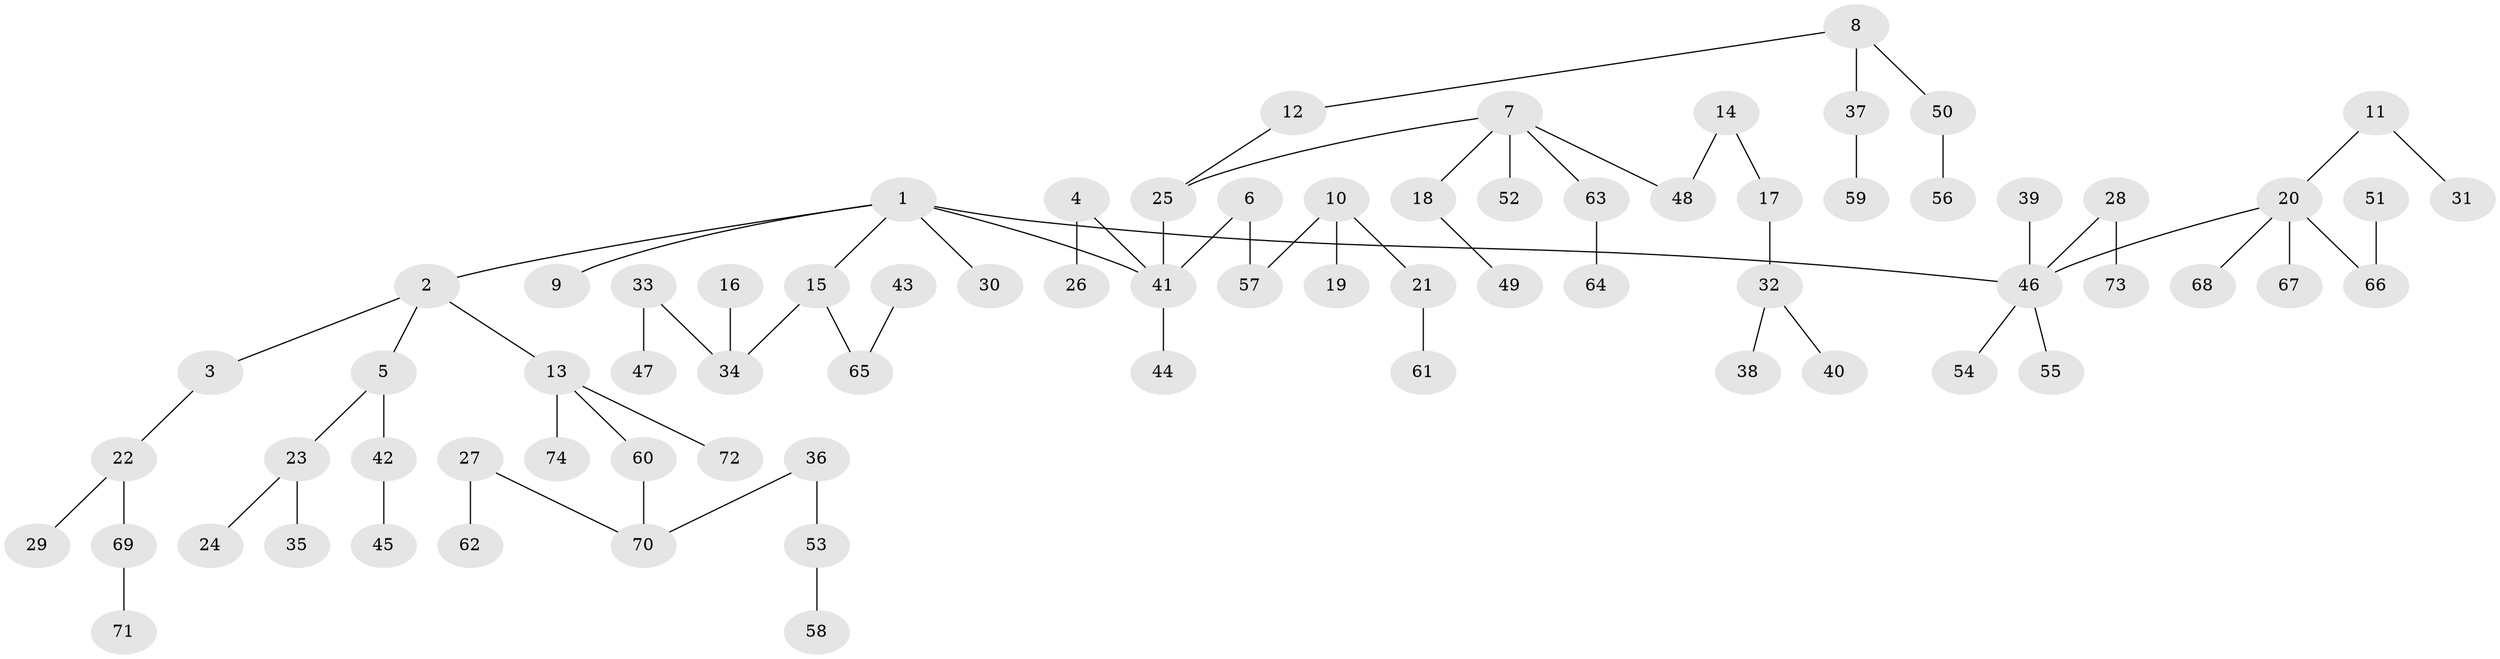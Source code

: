 // original degree distribution, {7: 0.01904761904761905, 1: 0.5142857142857142, 6: 0.01904761904761905, 4: 0.047619047619047616, 2: 0.20952380952380953, 5: 0.01904761904761905, 3: 0.17142857142857143}
// Generated by graph-tools (version 1.1) at 2025/37/03/04/25 23:37:29]
// undirected, 74 vertices, 73 edges
graph export_dot {
  node [color=gray90,style=filled];
  1;
  2;
  3;
  4;
  5;
  6;
  7;
  8;
  9;
  10;
  11;
  12;
  13;
  14;
  15;
  16;
  17;
  18;
  19;
  20;
  21;
  22;
  23;
  24;
  25;
  26;
  27;
  28;
  29;
  30;
  31;
  32;
  33;
  34;
  35;
  36;
  37;
  38;
  39;
  40;
  41;
  42;
  43;
  44;
  45;
  46;
  47;
  48;
  49;
  50;
  51;
  52;
  53;
  54;
  55;
  56;
  57;
  58;
  59;
  60;
  61;
  62;
  63;
  64;
  65;
  66;
  67;
  68;
  69;
  70;
  71;
  72;
  73;
  74;
  1 -- 2 [weight=1.0];
  1 -- 9 [weight=1.0];
  1 -- 15 [weight=1.0];
  1 -- 30 [weight=1.0];
  1 -- 41 [weight=1.0];
  1 -- 46 [weight=1.0];
  2 -- 3 [weight=1.0];
  2 -- 5 [weight=1.0];
  2 -- 13 [weight=1.0];
  3 -- 22 [weight=1.0];
  4 -- 26 [weight=1.0];
  4 -- 41 [weight=1.0];
  5 -- 23 [weight=1.0];
  5 -- 42 [weight=1.0];
  6 -- 41 [weight=1.0];
  6 -- 57 [weight=1.0];
  7 -- 18 [weight=1.0];
  7 -- 25 [weight=1.0];
  7 -- 48 [weight=1.0];
  7 -- 52 [weight=1.0];
  7 -- 63 [weight=1.0];
  8 -- 12 [weight=1.0];
  8 -- 37 [weight=1.0];
  8 -- 50 [weight=1.0];
  10 -- 19 [weight=1.0];
  10 -- 21 [weight=1.0];
  10 -- 57 [weight=1.0];
  11 -- 20 [weight=1.0];
  11 -- 31 [weight=1.0];
  12 -- 25 [weight=1.0];
  13 -- 60 [weight=1.0];
  13 -- 72 [weight=1.0];
  13 -- 74 [weight=1.0];
  14 -- 17 [weight=1.0];
  14 -- 48 [weight=1.0];
  15 -- 34 [weight=1.0];
  15 -- 65 [weight=1.0];
  16 -- 34 [weight=1.0];
  17 -- 32 [weight=1.0];
  18 -- 49 [weight=1.0];
  20 -- 46 [weight=1.0];
  20 -- 66 [weight=1.0];
  20 -- 67 [weight=1.0];
  20 -- 68 [weight=1.0];
  21 -- 61 [weight=1.0];
  22 -- 29 [weight=1.0];
  22 -- 69 [weight=1.0];
  23 -- 24 [weight=1.0];
  23 -- 35 [weight=1.0];
  25 -- 41 [weight=1.0];
  27 -- 62 [weight=1.0];
  27 -- 70 [weight=1.0];
  28 -- 46 [weight=1.0];
  28 -- 73 [weight=1.0];
  32 -- 38 [weight=1.0];
  32 -- 40 [weight=1.0];
  33 -- 34 [weight=1.0];
  33 -- 47 [weight=1.0];
  36 -- 53 [weight=1.0];
  36 -- 70 [weight=1.0];
  37 -- 59 [weight=1.0];
  39 -- 46 [weight=1.0];
  41 -- 44 [weight=1.0];
  42 -- 45 [weight=1.0];
  43 -- 65 [weight=1.0];
  46 -- 54 [weight=1.0];
  46 -- 55 [weight=1.0];
  50 -- 56 [weight=1.0];
  51 -- 66 [weight=1.0];
  53 -- 58 [weight=1.0];
  60 -- 70 [weight=1.0];
  63 -- 64 [weight=1.0];
  69 -- 71 [weight=1.0];
}
